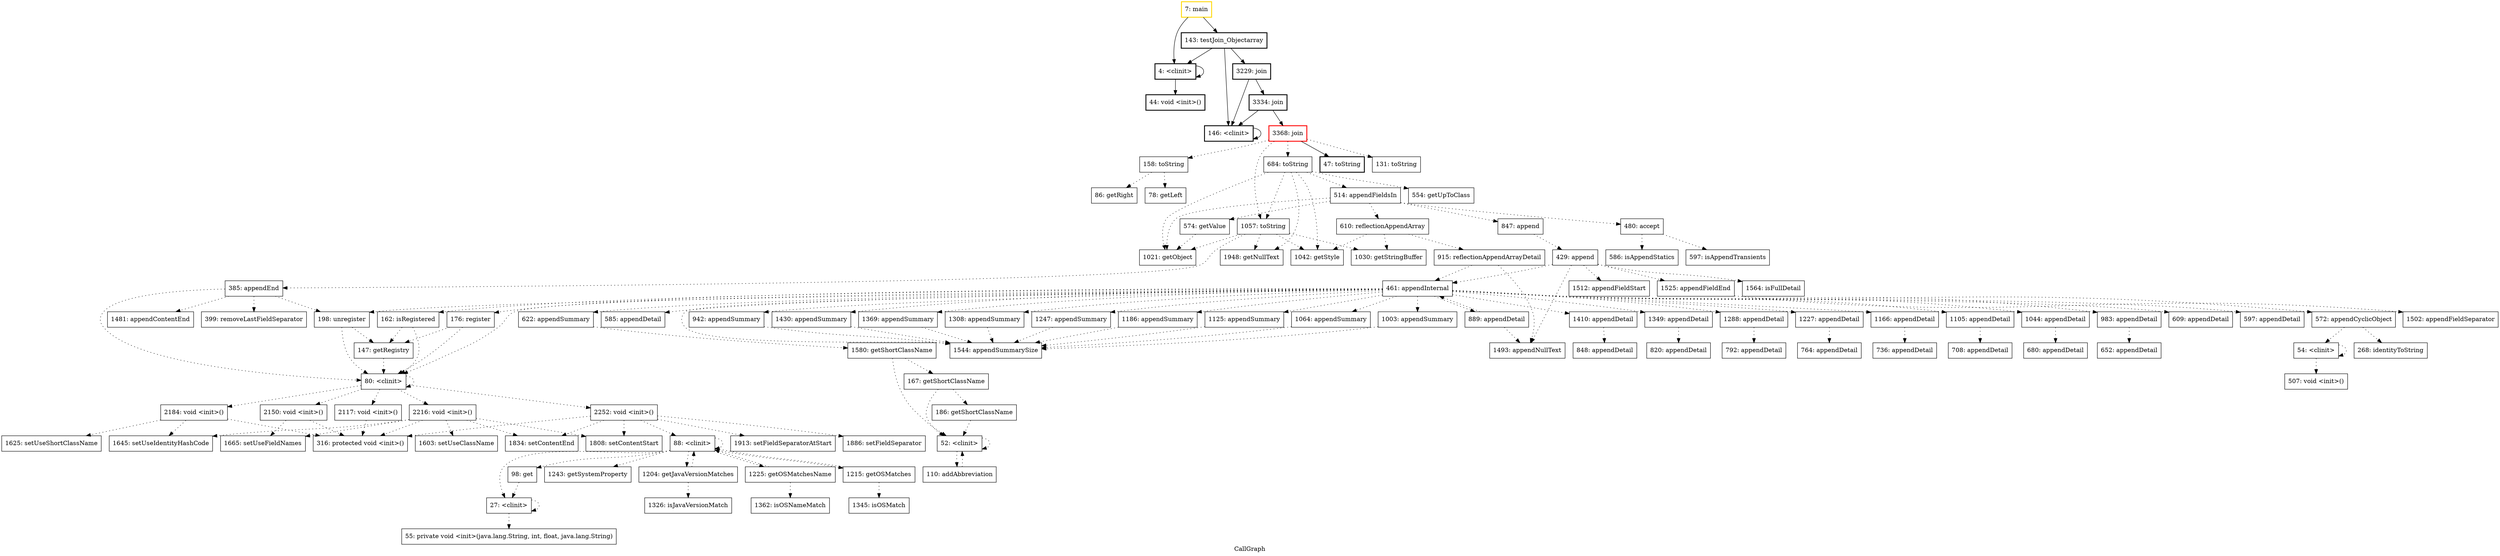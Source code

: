 digraph "CallGraph" {
    label="CallGraph";
node [shape=box];
"7: main" [color=gold] [style=bold]
"3368: join" [color=red] [style=bold]
"4: <clinit>" [style=bold]
"143: testJoin_Objectarray" [style=bold]
"44: void <init>()" [style=bold]
"146: <clinit>" [style=bold]
"3229: join" [style=bold]
"3334: join" [style=bold]
"158: toString"
"1057: toString"
"47: toString" [style=bold]
"131: toString"
"684: toString"
"86: getRight"
"78: getLeft"
"1021: getObject"
"385: appendEnd"
"1948: getNullText"
"1030: getStringBuffer"
"1042: getStyle"
"554: getUpToClass"
"514: appendFieldsIn"
"80: <clinit>"
"1481: appendContentEnd"
"399: removeLastFieldSeparator"
"198: unregister"
"847: append"
"574: getValue"
"480: accept"
"610: reflectionAppendArray"
"2216: void <init>()"
"2184: void <init>()"
"2150: void <init>()"
"2252: void <init>()"
"2117: void <init>()"
"147: getRegistry"
"429: append"
"586: isAppendStatics"
"597: isAppendTransients"
"915: reflectionAppendArrayDetail"
"316: protected void <init>()"
"1834: setContentEnd"
"1808: setContentStart"
"1665: setUseFieldNames"
"1645: setUseIdentityHashCode"
"1603: setUseClassName"
"1625: setUseShortClassName"
"88: <clinit>"
"1913: setFieldSeparatorAtStart"
"1886: setFieldSeparator"
"1512: appendFieldStart"
"1525: appendFieldEnd"
"461: appendInternal"
"1564: isFullDetail"
"1493: appendNullText"
"27: <clinit>"
"1243: getSystemProperty"
"98: get"
"1204: getJavaVersionMatches"
"1225: getOSMatchesName"
"1215: getOSMatches"
"1502: appendFieldSeparator"
"622: appendSummary"
"585: appendDetail"
"942: appendSummary"
"889: appendDetail"
"1430: appendSummary"
"1410: appendDetail"
"1369: appendSummary"
"1349: appendDetail"
"1308: appendSummary"
"1288: appendDetail"
"1247: appendSummary"
"1227: appendDetail"
"1186: appendSummary"
"1166: appendDetail"
"1125: appendSummary"
"1105: appendDetail"
"1064: appendSummary"
"1044: appendDetail"
"1003: appendSummary"
"983: appendDetail"
"1544: appendSummarySize"
"609: appendDetail"
"597: appendDetail"
"572: appendCyclicObject"
"162: isRegistered"
"176: register"
"55: private void <init>(java.lang.String, int, float, java.lang.String)"
"1326: isJavaVersionMatch"
"1362: isOSNameMatch"
"1345: isOSMatch"
"1580: getShortClassName"
"848: appendDetail"
"820: appendDetail"
"792: appendDetail"
"764: appendDetail"
"736: appendDetail"
"708: appendDetail"
"680: appendDetail"
"652: appendDetail"
"54: <clinit>"
"268: identityToString"
"52: <clinit>"
"167: getShortClassName"
"507: void <init>()"
"110: addAbbreviation"
"186: getShortClassName"
"7: main"->"4: <clinit>";

"7: main"->"143: testJoin_Objectarray";

"4: <clinit>"->"4: <clinit>";

"4: <clinit>"->"44: void <init>()";

"143: testJoin_Objectarray"->"146: <clinit>";

"143: testJoin_Objectarray"->"4: <clinit>";

"143: testJoin_Objectarray"->"3229: join";

"146: <clinit>"->"146: <clinit>";

"3229: join"->"146: <clinit>";

"3229: join"->"3334: join";

"3334: join"->"146: <clinit>";

"3334: join"->"3368: join";

"3368: join"->"158: toString" [style=dotted];

"3368: join"->"1057: toString" [style=dotted];

"3368: join"->"47: toString";

"3368: join"->"131: toString" [style=dotted];

"3368: join"->"684: toString" [style=dotted];

"158: toString"->"86: getRight" [style=dotted];

"158: toString"->"78: getLeft" [style=dotted];

"1057: toString"->"1021: getObject" [style=dotted];

"1057: toString"->"385: appendEnd" [style=dotted];

"1057: toString"->"1948: getNullText" [style=dotted];

"1057: toString"->"1030: getStringBuffer" [style=dotted];

"1057: toString"->"1042: getStyle" [style=dotted];

"684: toString"->"1021: getObject" [style=dotted];

"684: toString"->"1948: getNullText" [style=dotted];

"684: toString"->"1057: toString" [style=dotted];

"684: toString"->"554: getUpToClass" [style=dotted];

"684: toString"->"514: appendFieldsIn" [style=dotted];

"684: toString"->"1042: getStyle" [style=dotted];

"385: appendEnd"->"80: <clinit>" [style=dotted];

"385: appendEnd"->"1481: appendContentEnd" [style=dotted];

"385: appendEnd"->"399: removeLastFieldSeparator" [style=dotted];

"385: appendEnd"->"198: unregister" [style=dotted];

"514: appendFieldsIn"->"847: append" [style=dotted];

"514: appendFieldsIn"->"574: getValue" [style=dotted];

"514: appendFieldsIn"->"480: accept" [style=dotted];

"514: appendFieldsIn"->"610: reflectionAppendArray" [style=dotted];

"514: appendFieldsIn"->"1021: getObject" [style=dotted];

"80: <clinit>"->"80: <clinit>" [style=dotted];

"80: <clinit>"->"2216: void <init>()" [style=dotted];

"80: <clinit>"->"2184: void <init>()" [style=dotted];

"80: <clinit>"->"2150: void <init>()" [style=dotted];

"80: <clinit>"->"2252: void <init>()" [style=dotted];

"80: <clinit>"->"2117: void <init>()" [style=dotted];

"198: unregister"->"80: <clinit>" [style=dotted];

"198: unregister"->"147: getRegistry" [style=dotted];

"847: append"->"429: append" [style=dotted];

"574: getValue"->"1021: getObject" [style=dotted];

"480: accept"->"586: isAppendStatics" [style=dotted];

"480: accept"->"597: isAppendTransients" [style=dotted];

"610: reflectionAppendArray"->"1042: getStyle" [style=dotted];

"610: reflectionAppendArray"->"915: reflectionAppendArrayDetail" [style=dotted];

"610: reflectionAppendArray"->"1030: getStringBuffer" [style=dotted];

"2216: void <init>()"->"316: protected void <init>()" [style=dotted];

"2216: void <init>()"->"1834: setContentEnd" [style=dotted];

"2216: void <init>()"->"1808: setContentStart" [style=dotted];

"2216: void <init>()"->"1665: setUseFieldNames" [style=dotted];

"2216: void <init>()"->"1645: setUseIdentityHashCode" [style=dotted];

"2216: void <init>()"->"1603: setUseClassName" [style=dotted];

"2184: void <init>()"->"316: protected void <init>()" [style=dotted];

"2184: void <init>()"->"1645: setUseIdentityHashCode" [style=dotted];

"2184: void <init>()"->"1625: setUseShortClassName" [style=dotted];

"2150: void <init>()"->"316: protected void <init>()" [style=dotted];

"2150: void <init>()"->"1665: setUseFieldNames" [style=dotted];

"2252: void <init>()"->"88: <clinit>" [style=dotted];

"2252: void <init>()"->"1834: setContentEnd" [style=dotted];

"2252: void <init>()"->"1913: setFieldSeparatorAtStart" [style=dotted];

"2252: void <init>()"->"1886: setFieldSeparator" [style=dotted];

"2252: void <init>()"->"1808: setContentStart" [style=dotted];

"2252: void <init>()"->"316: protected void <init>()" [style=dotted];

"2117: void <init>()"->"316: protected void <init>()" [style=dotted];

"147: getRegistry"->"80: <clinit>" [style=dotted];

"429: append"->"1512: appendFieldStart" [style=dotted];

"429: append"->"1525: appendFieldEnd" [style=dotted];

"429: append"->"461: appendInternal" [style=dotted];

"429: append"->"1564: isFullDetail" [style=dotted];

"429: append"->"1493: appendNullText" [style=dotted];

"915: reflectionAppendArrayDetail"->"461: appendInternal" [style=dotted];

"915: reflectionAppendArrayDetail"->"1493: appendNullText" [style=dotted];

"88: <clinit>"->"88: <clinit>" [style=dotted];

"88: <clinit>"->"27: <clinit>" [style=dotted];

"88: <clinit>"->"1243: getSystemProperty" [style=dotted];

"88: <clinit>"->"98: get" [style=dotted];

"88: <clinit>"->"1204: getJavaVersionMatches" [style=dotted];

"88: <clinit>"->"1225: getOSMatchesName" [style=dotted];

"88: <clinit>"->"1215: getOSMatches" [style=dotted];

"1525: appendFieldEnd"->"1502: appendFieldSeparator" [style=dotted];

"461: appendInternal"->"80: <clinit>" [style=dotted];

"461: appendInternal"->"622: appendSummary" [style=dotted];

"461: appendInternal"->"585: appendDetail" [style=dotted];

"461: appendInternal"->"942: appendSummary" [style=dotted];

"461: appendInternal"->"889: appendDetail" [style=dotted];

"461: appendInternal"->"1430: appendSummary" [style=dotted];

"461: appendInternal"->"1410: appendDetail" [style=dotted];

"461: appendInternal"->"1369: appendSummary" [style=dotted];

"461: appendInternal"->"1349: appendDetail" [style=dotted];

"461: appendInternal"->"1308: appendSummary" [style=dotted];

"461: appendInternal"->"1288: appendDetail" [style=dotted];

"461: appendInternal"->"1247: appendSummary" [style=dotted];

"461: appendInternal"->"1227: appendDetail" [style=dotted];

"461: appendInternal"->"1186: appendSummary" [style=dotted];

"461: appendInternal"->"1166: appendDetail" [style=dotted];

"461: appendInternal"->"1125: appendSummary" [style=dotted];

"461: appendInternal"->"1105: appendDetail" [style=dotted];

"461: appendInternal"->"1064: appendSummary" [style=dotted];

"461: appendInternal"->"1044: appendDetail" [style=dotted];

"461: appendInternal"->"1003: appendSummary" [style=dotted];

"461: appendInternal"->"983: appendDetail" [style=dotted];

"461: appendInternal"->"1544: appendSummarySize" [style=dotted];

"461: appendInternal"->"609: appendDetail" [style=dotted];

"461: appendInternal"->"597: appendDetail" [style=dotted];

"461: appendInternal"->"572: appendCyclicObject" [style=dotted];

"461: appendInternal"->"162: isRegistered" [style=dotted];

"461: appendInternal"->"176: register" [style=dotted];

"461: appendInternal"->"198: unregister" [style=dotted];

"27: <clinit>"->"27: <clinit>" [style=dotted];

"27: <clinit>"->"55: private void <init>(java.lang.String, int, float, java.lang.String)" [style=dotted];

"98: get"->"27: <clinit>" [style=dotted];

"1204: getJavaVersionMatches"->"88: <clinit>" [style=dotted];

"1204: getJavaVersionMatches"->"1326: isJavaVersionMatch" [style=dotted];

"1225: getOSMatchesName"->"88: <clinit>" [style=dotted];

"1225: getOSMatchesName"->"1362: isOSNameMatch" [style=dotted];

"1215: getOSMatches"->"88: <clinit>" [style=dotted];

"1215: getOSMatches"->"1345: isOSMatch" [style=dotted];

"622: appendSummary"->"1580: getShortClassName" [style=dotted];

"942: appendSummary"->"1544: appendSummarySize" [style=dotted];

"889: appendDetail"->"461: appendInternal" [style=dotted];

"889: appendDetail"->"1493: appendNullText" [style=dotted];

"1430: appendSummary"->"1544: appendSummarySize" [style=dotted];

"1410: appendDetail"->"848: appendDetail" [style=dotted];

"1369: appendSummary"->"1544: appendSummarySize" [style=dotted];

"1349: appendDetail"->"820: appendDetail" [style=dotted];

"1308: appendSummary"->"1544: appendSummarySize" [style=dotted];

"1288: appendDetail"->"792: appendDetail" [style=dotted];

"1247: appendSummary"->"1544: appendSummarySize" [style=dotted];

"1227: appendDetail"->"764: appendDetail" [style=dotted];

"1186: appendSummary"->"1544: appendSummarySize" [style=dotted];

"1166: appendDetail"->"736: appendDetail" [style=dotted];

"1125: appendSummary"->"1544: appendSummarySize" [style=dotted];

"1105: appendDetail"->"708: appendDetail" [style=dotted];

"1064: appendSummary"->"1544: appendSummarySize" [style=dotted];

"1044: appendDetail"->"680: appendDetail" [style=dotted];

"1003: appendSummary"->"1544: appendSummarySize" [style=dotted];

"983: appendDetail"->"652: appendDetail" [style=dotted];

"572: appendCyclicObject"->"54: <clinit>" [style=dotted];

"572: appendCyclicObject"->"268: identityToString" [style=dotted];

"162: isRegistered"->"80: <clinit>" [style=dotted];

"162: isRegistered"->"147: getRegistry" [style=dotted];

"176: register"->"80: <clinit>" [style=dotted];

"176: register"->"147: getRegistry" [style=dotted];

"1580: getShortClassName"->"52: <clinit>" [style=dotted];

"1580: getShortClassName"->"167: getShortClassName" [style=dotted];

"54: <clinit>"->"54: <clinit>" [style=dotted];

"54: <clinit>"->"507: void <init>()" [style=dotted];

"52: <clinit>"->"52: <clinit>" [style=dotted];

"52: <clinit>"->"110: addAbbreviation" [style=dotted];

"167: getShortClassName"->"52: <clinit>" [style=dotted];

"167: getShortClassName"->"186: getShortClassName" [style=dotted];

"110: addAbbreviation"->"52: <clinit>" [style=dotted];

"186: getShortClassName"->"52: <clinit>" [style=dotted];

}